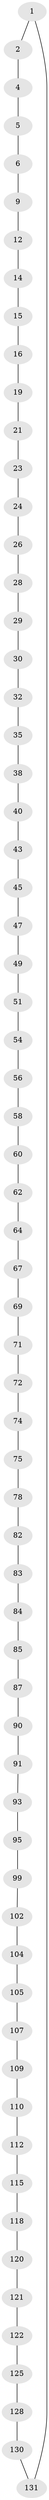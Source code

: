 // original degree distribution, {2: 1.0}
// Generated by graph-tools (version 1.1) at 2025/20/03/04/25 18:20:26]
// undirected, 66 vertices, 66 edges
graph export_dot {
graph [start="1"]
  node [color=gray90,style=filled];
  1;
  2 [super="+3"];
  4;
  5;
  6 [super="+7"];
  9 [super="+10"];
  12 [super="+13"];
  14;
  15;
  16 [super="+17"];
  19 [super="+20"];
  21 [super="+22"];
  23;
  24 [super="+25"];
  26 [super="+27"];
  28;
  29;
  30 [super="+31"];
  32 [super="+33"];
  35 [super="+36"];
  38 [super="+39"];
  40 [super="+41"];
  43 [super="+44"];
  45 [super="+46"];
  47 [super="+48"];
  49 [super="+50"];
  51 [super="+52"];
  54 [super="+55"];
  56 [super="+57"];
  58 [super="+59"];
  60 [super="+61"];
  62 [super="+63"];
  64 [super="+65"];
  67 [super="+68"];
  69 [super="+70"];
  71;
  72 [super="+73"];
  74;
  75 [super="+76"];
  78 [super="+79"];
  82;
  83;
  84;
  85 [super="+86"];
  87 [super="+88"];
  90;
  91 [super="+92"];
  93 [super="+94"];
  95 [super="+96"];
  99 [super="+100"];
  102 [super="+103"];
  104;
  105 [super="+106"];
  107 [super="+108"];
  109;
  110 [super="+111"];
  112 [super="+113"];
  115 [super="+116"];
  118 [super="+119"];
  120;
  121;
  122 [super="+123"];
  125 [super="+126"];
  128 [super="+129"];
  130;
  131 [super="+132"];
  1 -- 2;
  1 -- 131;
  2 -- 4;
  4 -- 5;
  5 -- 6;
  6 -- 9;
  9 -- 12;
  12 -- 14;
  14 -- 15;
  15 -- 16;
  16 -- 19;
  19 -- 21;
  21 -- 23;
  23 -- 24;
  24 -- 26;
  26 -- 28;
  28 -- 29;
  29 -- 30;
  30 -- 32;
  32 -- 35;
  35 -- 38;
  38 -- 40;
  40 -- 43;
  43 -- 45;
  45 -- 47;
  47 -- 49;
  49 -- 51;
  51 -- 54;
  54 -- 56;
  56 -- 58;
  58 -- 60;
  60 -- 62;
  62 -- 64;
  64 -- 67;
  67 -- 69;
  69 -- 71;
  71 -- 72;
  72 -- 74;
  74 -- 75;
  75 -- 78;
  78 -- 82;
  82 -- 83;
  83 -- 84;
  84 -- 85;
  85 -- 87;
  87 -- 90;
  90 -- 91;
  91 -- 93;
  93 -- 95;
  95 -- 99;
  99 -- 102;
  102 -- 104;
  104 -- 105;
  105 -- 107;
  107 -- 109;
  109 -- 110;
  110 -- 112;
  112 -- 115;
  115 -- 118;
  118 -- 120;
  120 -- 121;
  121 -- 122;
  122 -- 125;
  125 -- 128;
  128 -- 130;
  130 -- 131;
}
